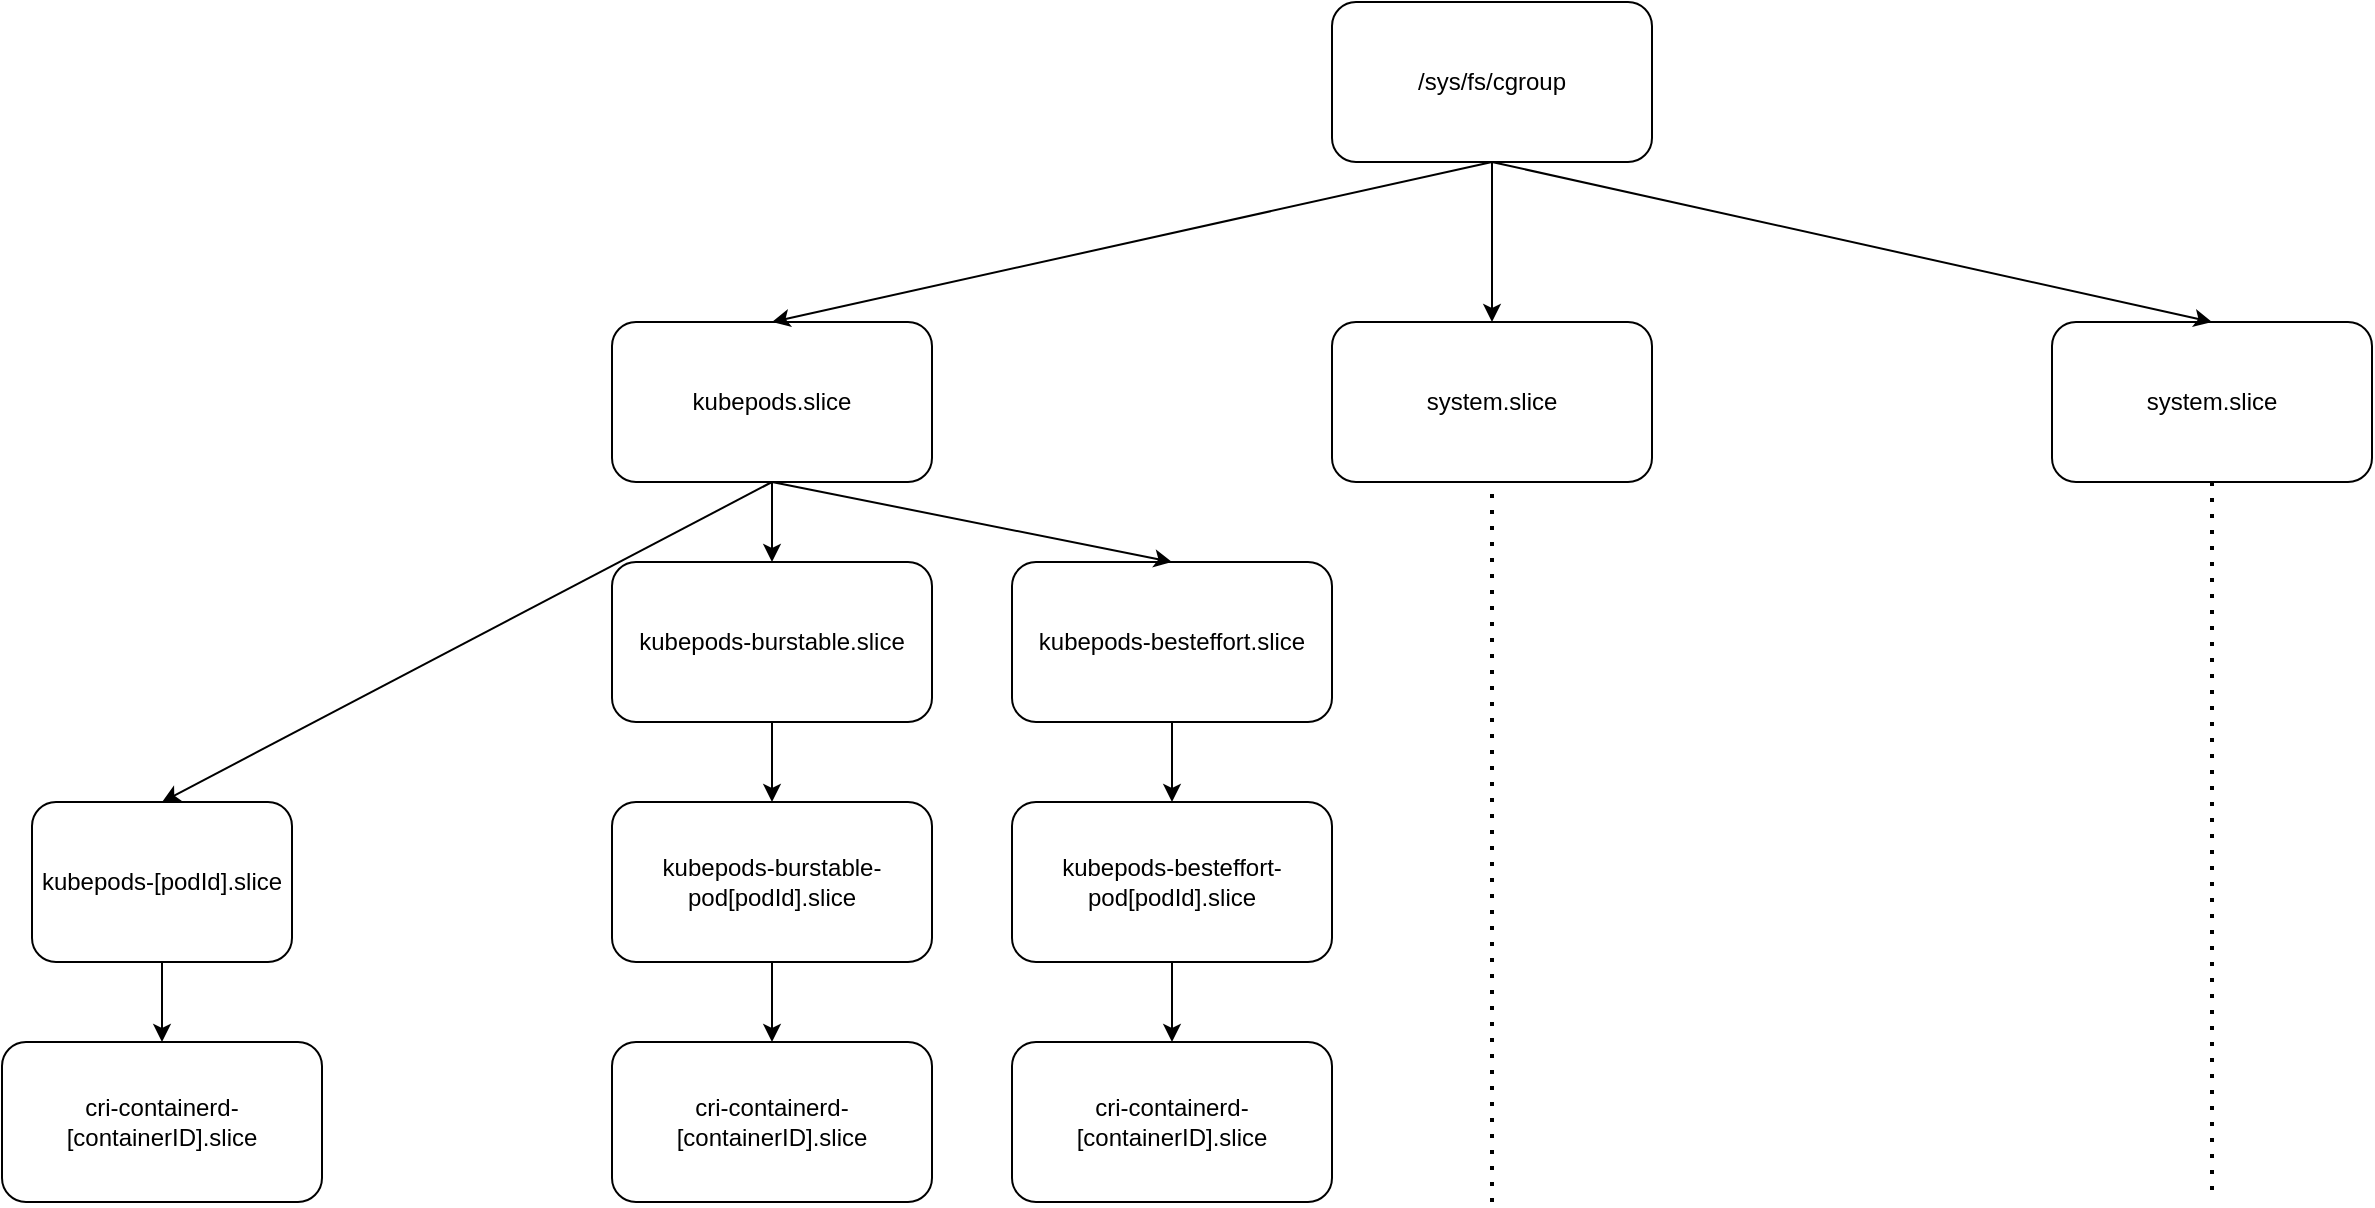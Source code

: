 <mxfile version="26.2.12">
  <diagram name="Page-1" id="VrustT9aQ9iLsQXw1_XP">
    <mxGraphModel dx="1798" dy="532" grid="1" gridSize="10" guides="1" tooltips="1" connect="1" arrows="1" fold="1" page="1" pageScale="1" pageWidth="850" pageHeight="1100" math="0" shadow="0">
      <root>
        <mxCell id="0" />
        <mxCell id="1" parent="0" />
        <mxCell id="24xS1FKtoK1Pq3YzGILR-1" value="/sys/fs/cgroup" style="rounded=1;whiteSpace=wrap;html=1;" parent="1" vertex="1">
          <mxGeometry x="640" y="40" width="160" height="80" as="geometry" />
        </mxCell>
        <mxCell id="24xS1FKtoK1Pq3YzGILR-4" value="kubepods.slice" style="rounded=1;whiteSpace=wrap;html=1;" parent="1" vertex="1">
          <mxGeometry x="280" y="200" width="160" height="80" as="geometry" />
        </mxCell>
        <mxCell id="24xS1FKtoK1Pq3YzGILR-7" value="kubepods-burstable.slice" style="rounded=1;whiteSpace=wrap;html=1;" parent="1" vertex="1">
          <mxGeometry x="280" y="320" width="160" height="80" as="geometry" />
        </mxCell>
        <mxCell id="24xS1FKtoK1Pq3YzGILR-8" value="kubepods-besteffort.slice" style="rounded=1;whiteSpace=wrap;html=1;" parent="1" vertex="1">
          <mxGeometry x="480" y="320" width="160" height="80" as="geometry" />
        </mxCell>
        <mxCell id="24xS1FKtoK1Pq3YzGILR-9" value="kubepods-burstable-pod[podId].slice" style="rounded=1;whiteSpace=wrap;html=1;" parent="1" vertex="1">
          <mxGeometry x="280" y="440" width="160" height="80" as="geometry" />
        </mxCell>
        <mxCell id="24xS1FKtoK1Pq3YzGILR-11" value="kubepods-besteffort-pod[podId].slice" style="rounded=1;whiteSpace=wrap;html=1;" parent="1" vertex="1">
          <mxGeometry x="480" y="440" width="160" height="80" as="geometry" />
        </mxCell>
        <mxCell id="24xS1FKtoK1Pq3YzGILR-13" value="cri-containerd-[containerID].slice" style="rounded=1;whiteSpace=wrap;html=1;" parent="1" vertex="1">
          <mxGeometry x="280" y="560" width="160" height="80" as="geometry" />
        </mxCell>
        <mxCell id="24xS1FKtoK1Pq3YzGILR-14" value="cri-containerd-[containerID].slice" style="rounded=1;whiteSpace=wrap;html=1;" parent="1" vertex="1">
          <mxGeometry x="480" y="560" width="160" height="80" as="geometry" />
        </mxCell>
        <mxCell id="24xS1FKtoK1Pq3YzGILR-15" value="" style="endArrow=classic;html=1;rounded=0;exitX=0.5;exitY=1;exitDx=0;exitDy=0;entryX=0.5;entryY=0;entryDx=0;entryDy=0;" parent="1" source="24xS1FKtoK1Pq3YzGILR-1" target="24xS1FKtoK1Pq3YzGILR-4" edge="1">
          <mxGeometry width="50" height="50" relative="1" as="geometry">
            <mxPoint x="320" y="310" as="sourcePoint" />
            <mxPoint x="370" y="260" as="targetPoint" />
          </mxGeometry>
        </mxCell>
        <mxCell id="24xS1FKtoK1Pq3YzGILR-16" value="" style="endArrow=classic;html=1;rounded=0;exitX=0.5;exitY=1;exitDx=0;exitDy=0;entryX=0.5;entryY=0;entryDx=0;entryDy=0;" parent="1" source="24xS1FKtoK1Pq3YzGILR-4" target="24xS1FKtoK1Pq3YzGILR-7" edge="1">
          <mxGeometry width="50" height="50" relative="1" as="geometry">
            <mxPoint x="320" y="310" as="sourcePoint" />
            <mxPoint x="370" y="260" as="targetPoint" />
          </mxGeometry>
        </mxCell>
        <mxCell id="24xS1FKtoK1Pq3YzGILR-17" value="" style="endArrow=classic;html=1;rounded=0;exitX=0.5;exitY=1;exitDx=0;exitDy=0;entryX=0.5;entryY=0;entryDx=0;entryDy=0;" parent="1" source="24xS1FKtoK1Pq3YzGILR-4" target="24xS1FKtoK1Pq3YzGILR-8" edge="1">
          <mxGeometry width="50" height="50" relative="1" as="geometry">
            <mxPoint x="320" y="310" as="sourcePoint" />
            <mxPoint x="370" y="260" as="targetPoint" />
          </mxGeometry>
        </mxCell>
        <mxCell id="24xS1FKtoK1Pq3YzGILR-18" value="" style="endArrow=classic;html=1;rounded=0;exitX=0.5;exitY=1;exitDx=0;exitDy=0;entryX=0.5;entryY=0;entryDx=0;entryDy=0;" parent="1" source="24xS1FKtoK1Pq3YzGILR-7" target="24xS1FKtoK1Pq3YzGILR-9" edge="1">
          <mxGeometry width="50" height="50" relative="1" as="geometry">
            <mxPoint x="320" y="350" as="sourcePoint" />
            <mxPoint x="370" y="300" as="targetPoint" />
          </mxGeometry>
        </mxCell>
        <mxCell id="24xS1FKtoK1Pq3YzGILR-19" value="" style="endArrow=classic;html=1;rounded=0;exitX=0.5;exitY=1;exitDx=0;exitDy=0;" parent="1" source="24xS1FKtoK1Pq3YzGILR-8" target="24xS1FKtoK1Pq3YzGILR-11" edge="1">
          <mxGeometry width="50" height="50" relative="1" as="geometry">
            <mxPoint x="320" y="400" as="sourcePoint" />
            <mxPoint x="370" y="350" as="targetPoint" />
          </mxGeometry>
        </mxCell>
        <mxCell id="24xS1FKtoK1Pq3YzGILR-20" value="" style="endArrow=classic;html=1;rounded=0;exitX=0.5;exitY=1;exitDx=0;exitDy=0;entryX=0.5;entryY=0;entryDx=0;entryDy=0;" parent="1" source="24xS1FKtoK1Pq3YzGILR-9" target="24xS1FKtoK1Pq3YzGILR-13" edge="1">
          <mxGeometry width="50" height="50" relative="1" as="geometry">
            <mxPoint x="320" y="510" as="sourcePoint" />
            <mxPoint x="370" y="460" as="targetPoint" />
          </mxGeometry>
        </mxCell>
        <mxCell id="24xS1FKtoK1Pq3YzGILR-21" value="" style="endArrow=classic;html=1;rounded=0;exitX=0.5;exitY=1;exitDx=0;exitDy=0;entryX=0.5;entryY=0;entryDx=0;entryDy=0;" parent="1" source="24xS1FKtoK1Pq3YzGILR-11" target="24xS1FKtoK1Pq3YzGILR-14" edge="1">
          <mxGeometry width="50" height="50" relative="1" as="geometry">
            <mxPoint x="320" y="510" as="sourcePoint" />
            <mxPoint x="370" y="460" as="targetPoint" />
          </mxGeometry>
        </mxCell>
        <mxCell id="24xS1FKtoK1Pq3YzGILR-22" value="system.slice" style="rounded=1;whiteSpace=wrap;html=1;" parent="1" vertex="1">
          <mxGeometry x="640" y="200" width="160" height="80" as="geometry" />
        </mxCell>
        <mxCell id="24xS1FKtoK1Pq3YzGILR-23" value="" style="endArrow=classic;html=1;rounded=0;exitX=0.5;exitY=1;exitDx=0;exitDy=0;" parent="1" source="24xS1FKtoK1Pq3YzGILR-1" target="24xS1FKtoK1Pq3YzGILR-22" edge="1">
          <mxGeometry width="50" height="50" relative="1" as="geometry">
            <mxPoint x="820" y="340" as="sourcePoint" />
            <mxPoint x="870" y="290" as="targetPoint" />
          </mxGeometry>
        </mxCell>
        <mxCell id="24xS1FKtoK1Pq3YzGILR-24" value="system.slice" style="rounded=1;whiteSpace=wrap;html=1;" parent="1" vertex="1">
          <mxGeometry x="1000" y="200" width="160" height="80" as="geometry" />
        </mxCell>
        <mxCell id="24xS1FKtoK1Pq3YzGILR-25" value="" style="endArrow=classic;html=1;rounded=0;exitX=0.5;exitY=1;exitDx=0;exitDy=0;entryX=0.5;entryY=0;entryDx=0;entryDy=0;" parent="1" source="24xS1FKtoK1Pq3YzGILR-1" target="24xS1FKtoK1Pq3YzGILR-24" edge="1">
          <mxGeometry width="50" height="50" relative="1" as="geometry">
            <mxPoint x="720" y="330" as="sourcePoint" />
            <mxPoint x="770" y="280" as="targetPoint" />
          </mxGeometry>
        </mxCell>
        <mxCell id="24xS1FKtoK1Pq3YzGILR-26" value="" style="endArrow=none;dashed=1;html=1;dashPattern=1 3;strokeWidth=2;rounded=0;entryX=0.5;entryY=1;entryDx=0;entryDy=0;" parent="1" target="24xS1FKtoK1Pq3YzGILR-22" edge="1">
          <mxGeometry width="50" height="50" relative="1" as="geometry">
            <mxPoint x="720" y="640" as="sourcePoint" />
            <mxPoint x="660" y="380" as="targetPoint" />
          </mxGeometry>
        </mxCell>
        <mxCell id="24xS1FKtoK1Pq3YzGILR-27" value="" style="endArrow=none;dashed=1;html=1;dashPattern=1 3;strokeWidth=2;rounded=0;exitX=0.5;exitY=1;exitDx=0;exitDy=0;" parent="1" source="24xS1FKtoK1Pq3YzGILR-24" edge="1">
          <mxGeometry width="50" height="50" relative="1" as="geometry">
            <mxPoint x="610" y="430" as="sourcePoint" />
            <mxPoint x="1080" y="640" as="targetPoint" />
          </mxGeometry>
        </mxCell>
        <mxCell id="24xS1FKtoK1Pq3YzGILR-28" value="kubepods-[podId].slice" style="rounded=1;whiteSpace=wrap;html=1;" parent="1" vertex="1">
          <mxGeometry x="-10" y="440" width="130" height="80" as="geometry" />
        </mxCell>
        <mxCell id="24xS1FKtoK1Pq3YzGILR-29" value="" style="endArrow=classic;html=1;rounded=0;exitX=0.5;exitY=1;exitDx=0;exitDy=0;entryX=0.5;entryY=0;entryDx=0;entryDy=0;" parent="1" source="24xS1FKtoK1Pq3YzGILR-4" target="24xS1FKtoK1Pq3YzGILR-28" edge="1">
          <mxGeometry width="50" height="50" relative="1" as="geometry">
            <mxPoint x="520" y="430" as="sourcePoint" />
            <mxPoint x="570" y="380" as="targetPoint" />
          </mxGeometry>
        </mxCell>
        <mxCell id="u81XuuetXmTG_5yvI7nN-1" value="cri-containerd-[containerID].slice" style="rounded=1;whiteSpace=wrap;html=1;" vertex="1" parent="1">
          <mxGeometry x="-25" y="560" width="160" height="80" as="geometry" />
        </mxCell>
        <mxCell id="u81XuuetXmTG_5yvI7nN-2" value="" style="endArrow=classic;html=1;rounded=0;exitX=0.5;exitY=1;exitDx=0;exitDy=0;entryX=0.5;entryY=0;entryDx=0;entryDy=0;" edge="1" parent="1" source="24xS1FKtoK1Pq3YzGILR-28" target="u81XuuetXmTG_5yvI7nN-1">
          <mxGeometry width="50" height="50" relative="1" as="geometry">
            <mxPoint x="340" y="470" as="sourcePoint" />
            <mxPoint x="390" y="420" as="targetPoint" />
          </mxGeometry>
        </mxCell>
      </root>
    </mxGraphModel>
  </diagram>
</mxfile>
